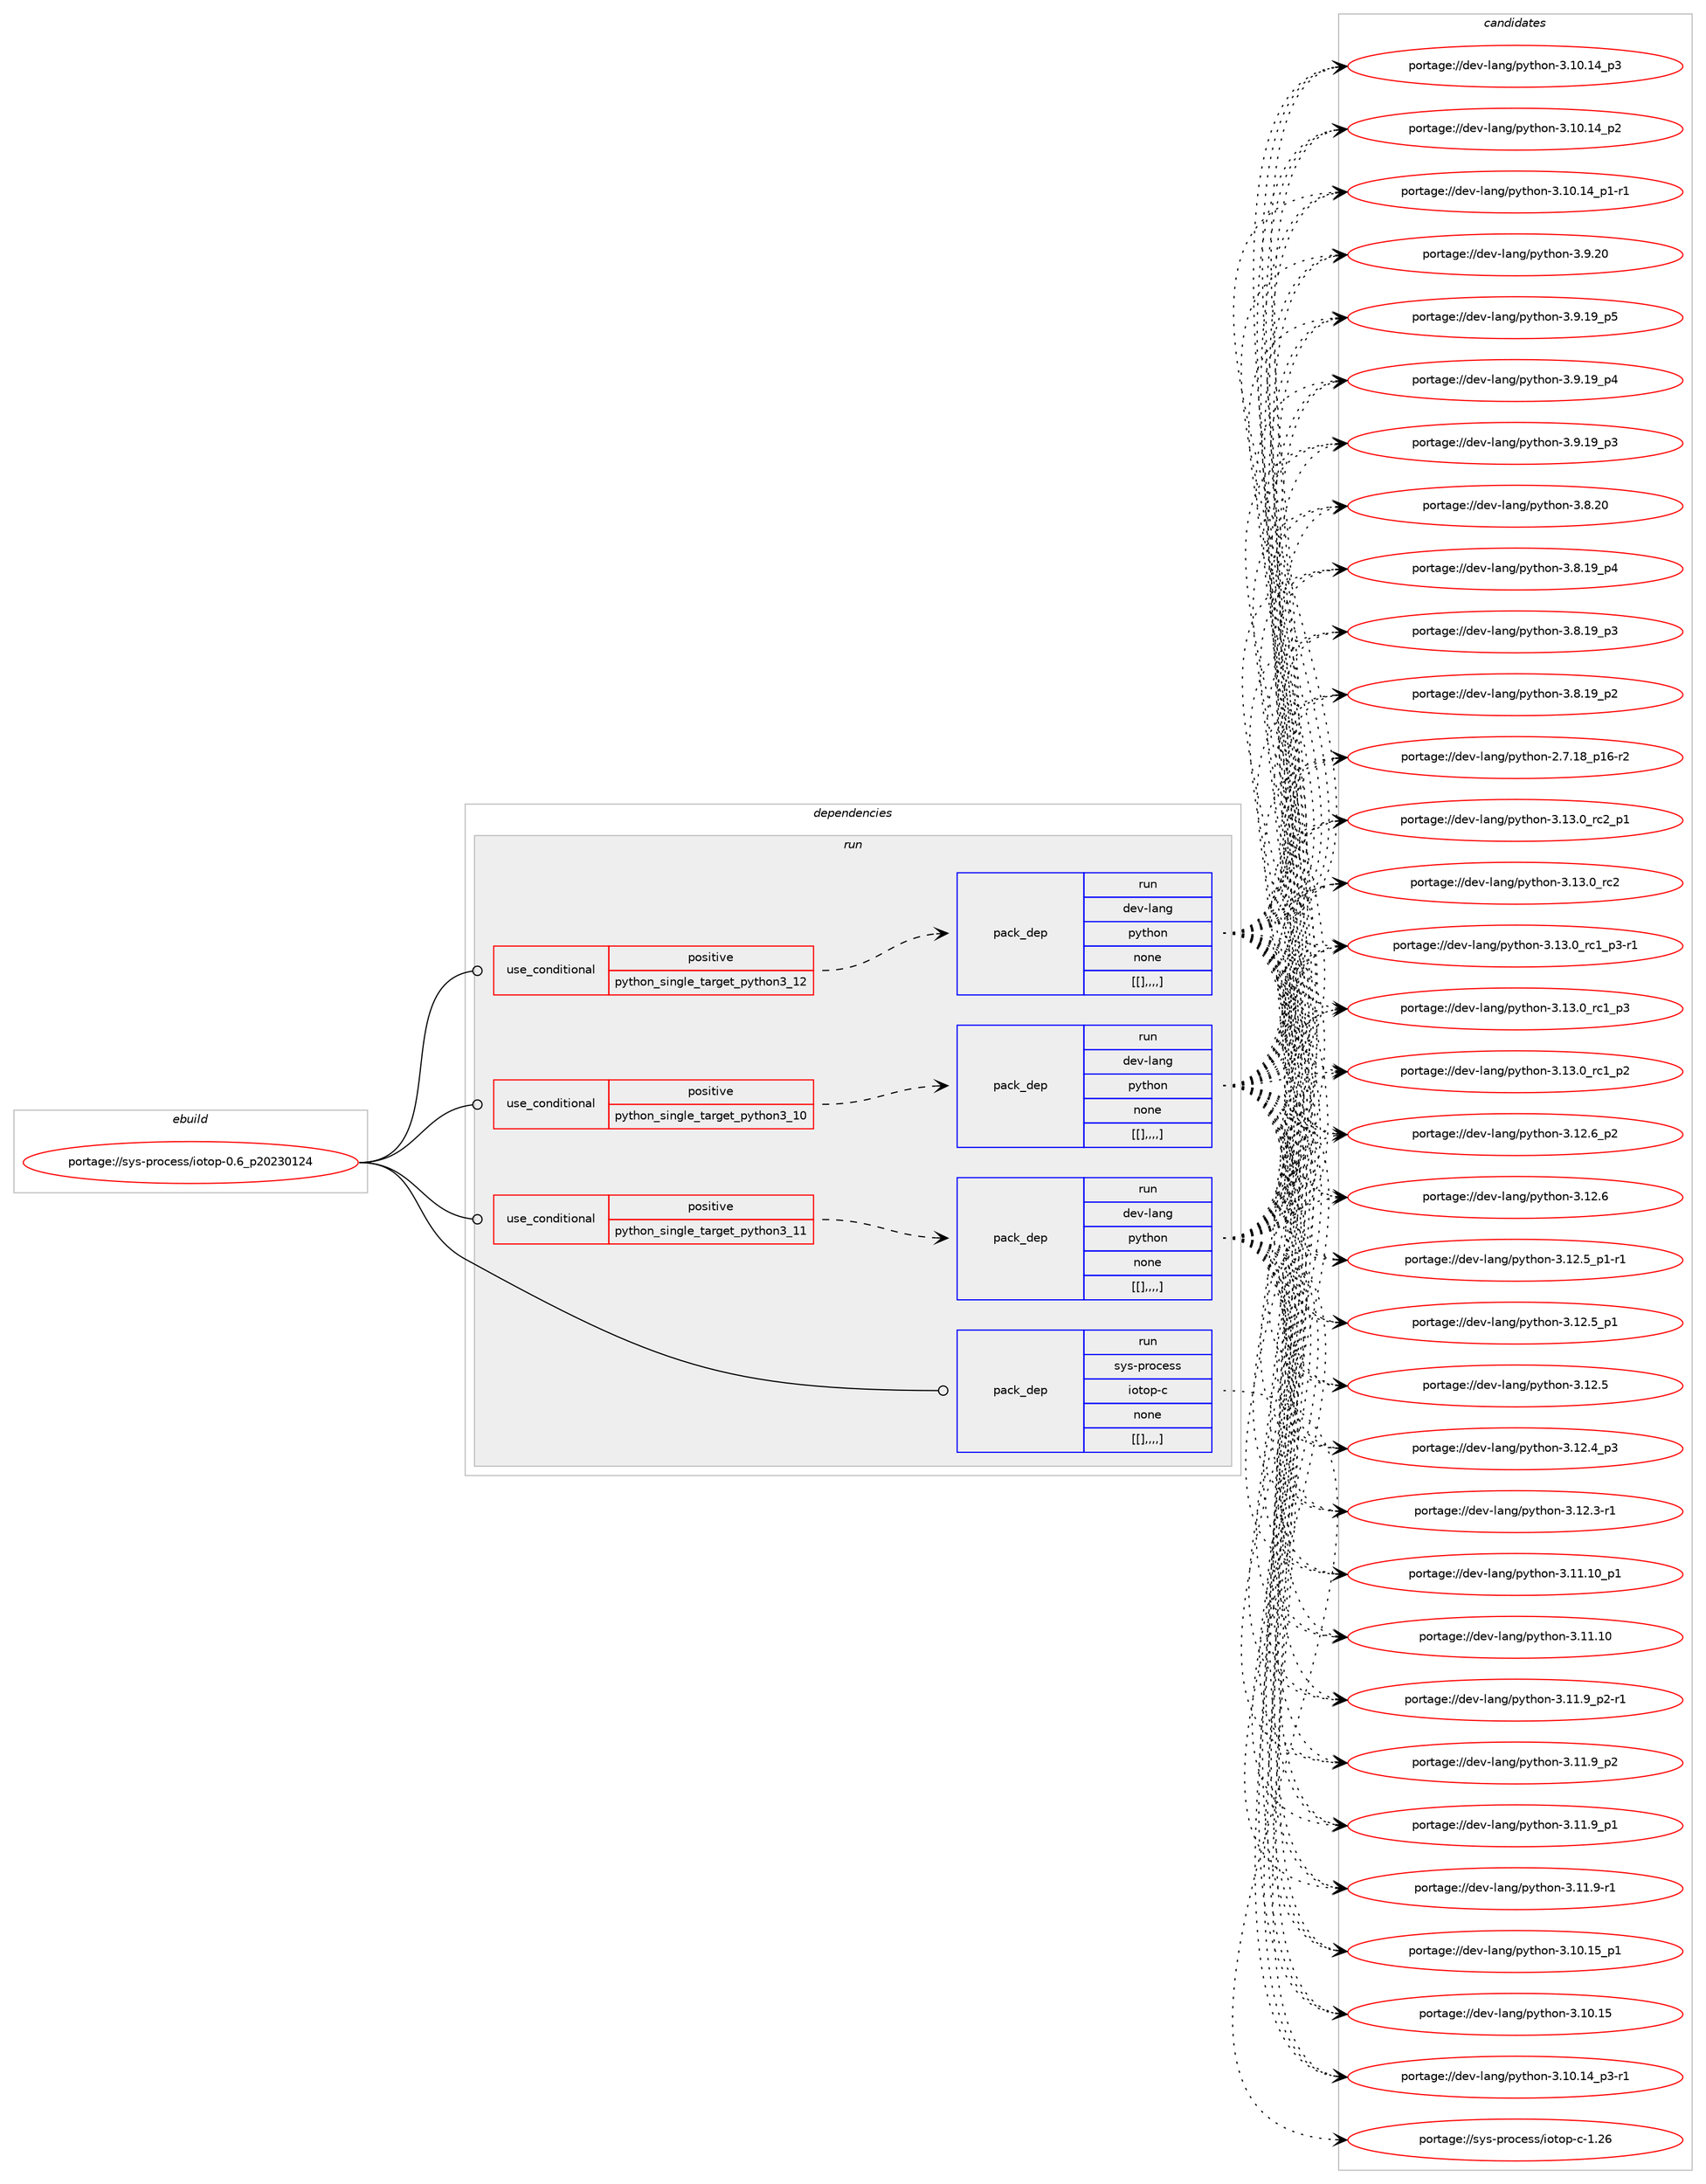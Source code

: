 digraph prolog {

# *************
# Graph options
# *************

newrank=true;
concentrate=true;
compound=true;
graph [rankdir=LR,fontname=Helvetica,fontsize=10,ranksep=1.5];#, ranksep=2.5, nodesep=0.2];
edge  [arrowhead=vee];
node  [fontname=Helvetica,fontsize=10];

# **********
# The ebuild
# **********

subgraph cluster_leftcol {
color=gray;
label=<<i>ebuild</i>>;
id [label="portage://sys-process/iotop-0.6_p20230124", color=red, width=4, href="../sys-process/iotop-0.6_p20230124.svg"];
}

# ****************
# The dependencies
# ****************

subgraph cluster_midcol {
color=gray;
label=<<i>dependencies</i>>;
subgraph cluster_compile {
fillcolor="#eeeeee";
style=filled;
label=<<i>compile</i>>;
}
subgraph cluster_compileandrun {
fillcolor="#eeeeee";
style=filled;
label=<<i>compile and run</i>>;
}
subgraph cluster_run {
fillcolor="#eeeeee";
style=filled;
label=<<i>run</i>>;
subgraph cond10775 {
dependency28926 [label=<<TABLE BORDER="0" CELLBORDER="1" CELLSPACING="0" CELLPADDING="4"><TR><TD ROWSPAN="3" CELLPADDING="10">use_conditional</TD></TR><TR><TD>positive</TD></TR><TR><TD>python_single_target_python3_10</TD></TR></TABLE>>, shape=none, color=red];
subgraph pack18073 {
dependency28927 [label=<<TABLE BORDER="0" CELLBORDER="1" CELLSPACING="0" CELLPADDING="4" WIDTH="220"><TR><TD ROWSPAN="6" CELLPADDING="30">pack_dep</TD></TR><TR><TD WIDTH="110">run</TD></TR><TR><TD>dev-lang</TD></TR><TR><TD>python</TD></TR><TR><TD>none</TD></TR><TR><TD>[[],,,,]</TD></TR></TABLE>>, shape=none, color=blue];
}
dependency28926:e -> dependency28927:w [weight=20,style="dashed",arrowhead="vee"];
}
id:e -> dependency28926:w [weight=20,style="solid",arrowhead="odot"];
subgraph cond10776 {
dependency28928 [label=<<TABLE BORDER="0" CELLBORDER="1" CELLSPACING="0" CELLPADDING="4"><TR><TD ROWSPAN="3" CELLPADDING="10">use_conditional</TD></TR><TR><TD>positive</TD></TR><TR><TD>python_single_target_python3_11</TD></TR></TABLE>>, shape=none, color=red];
subgraph pack18074 {
dependency28929 [label=<<TABLE BORDER="0" CELLBORDER="1" CELLSPACING="0" CELLPADDING="4" WIDTH="220"><TR><TD ROWSPAN="6" CELLPADDING="30">pack_dep</TD></TR><TR><TD WIDTH="110">run</TD></TR><TR><TD>dev-lang</TD></TR><TR><TD>python</TD></TR><TR><TD>none</TD></TR><TR><TD>[[],,,,]</TD></TR></TABLE>>, shape=none, color=blue];
}
dependency28928:e -> dependency28929:w [weight=20,style="dashed",arrowhead="vee"];
}
id:e -> dependency28928:w [weight=20,style="solid",arrowhead="odot"];
subgraph cond10777 {
dependency28930 [label=<<TABLE BORDER="0" CELLBORDER="1" CELLSPACING="0" CELLPADDING="4"><TR><TD ROWSPAN="3" CELLPADDING="10">use_conditional</TD></TR><TR><TD>positive</TD></TR><TR><TD>python_single_target_python3_12</TD></TR></TABLE>>, shape=none, color=red];
subgraph pack18075 {
dependency28931 [label=<<TABLE BORDER="0" CELLBORDER="1" CELLSPACING="0" CELLPADDING="4" WIDTH="220"><TR><TD ROWSPAN="6" CELLPADDING="30">pack_dep</TD></TR><TR><TD WIDTH="110">run</TD></TR><TR><TD>dev-lang</TD></TR><TR><TD>python</TD></TR><TR><TD>none</TD></TR><TR><TD>[[],,,,]</TD></TR></TABLE>>, shape=none, color=blue];
}
dependency28930:e -> dependency28931:w [weight=20,style="dashed",arrowhead="vee"];
}
id:e -> dependency28930:w [weight=20,style="solid",arrowhead="odot"];
subgraph pack18076 {
dependency28932 [label=<<TABLE BORDER="0" CELLBORDER="1" CELLSPACING="0" CELLPADDING="4" WIDTH="220"><TR><TD ROWSPAN="6" CELLPADDING="30">pack_dep</TD></TR><TR><TD WIDTH="110">run</TD></TR><TR><TD>sys-process</TD></TR><TR><TD>iotop-c</TD></TR><TR><TD>none</TD></TR><TR><TD>[[],,,,]</TD></TR></TABLE>>, shape=none, color=blue];
}
id:e -> dependency28932:w [weight=20,style="solid",arrowhead="odot"];
}
}

# **************
# The candidates
# **************

subgraph cluster_choices {
rank=same;
color=gray;
label=<<i>candidates</i>>;

subgraph choice18073 {
color=black;
nodesep=1;
choice100101118451089711010347112121116104111110455146495146489511499509511249 [label="portage://dev-lang/python-3.13.0_rc2_p1", color=red, width=4,href="../dev-lang/python-3.13.0_rc2_p1.svg"];
choice10010111845108971101034711212111610411111045514649514648951149950 [label="portage://dev-lang/python-3.13.0_rc2", color=red, width=4,href="../dev-lang/python-3.13.0_rc2.svg"];
choice1001011184510897110103471121211161041111104551464951464895114994995112514511449 [label="portage://dev-lang/python-3.13.0_rc1_p3-r1", color=red, width=4,href="../dev-lang/python-3.13.0_rc1_p3-r1.svg"];
choice100101118451089711010347112121116104111110455146495146489511499499511251 [label="portage://dev-lang/python-3.13.0_rc1_p3", color=red, width=4,href="../dev-lang/python-3.13.0_rc1_p3.svg"];
choice100101118451089711010347112121116104111110455146495146489511499499511250 [label="portage://dev-lang/python-3.13.0_rc1_p2", color=red, width=4,href="../dev-lang/python-3.13.0_rc1_p2.svg"];
choice100101118451089711010347112121116104111110455146495046549511250 [label="portage://dev-lang/python-3.12.6_p2", color=red, width=4,href="../dev-lang/python-3.12.6_p2.svg"];
choice10010111845108971101034711212111610411111045514649504654 [label="portage://dev-lang/python-3.12.6", color=red, width=4,href="../dev-lang/python-3.12.6.svg"];
choice1001011184510897110103471121211161041111104551464950465395112494511449 [label="portage://dev-lang/python-3.12.5_p1-r1", color=red, width=4,href="../dev-lang/python-3.12.5_p1-r1.svg"];
choice100101118451089711010347112121116104111110455146495046539511249 [label="portage://dev-lang/python-3.12.5_p1", color=red, width=4,href="../dev-lang/python-3.12.5_p1.svg"];
choice10010111845108971101034711212111610411111045514649504653 [label="portage://dev-lang/python-3.12.5", color=red, width=4,href="../dev-lang/python-3.12.5.svg"];
choice100101118451089711010347112121116104111110455146495046529511251 [label="portage://dev-lang/python-3.12.4_p3", color=red, width=4,href="../dev-lang/python-3.12.4_p3.svg"];
choice100101118451089711010347112121116104111110455146495046514511449 [label="portage://dev-lang/python-3.12.3-r1", color=red, width=4,href="../dev-lang/python-3.12.3-r1.svg"];
choice10010111845108971101034711212111610411111045514649494649489511249 [label="portage://dev-lang/python-3.11.10_p1", color=red, width=4,href="../dev-lang/python-3.11.10_p1.svg"];
choice1001011184510897110103471121211161041111104551464949464948 [label="portage://dev-lang/python-3.11.10", color=red, width=4,href="../dev-lang/python-3.11.10.svg"];
choice1001011184510897110103471121211161041111104551464949465795112504511449 [label="portage://dev-lang/python-3.11.9_p2-r1", color=red, width=4,href="../dev-lang/python-3.11.9_p2-r1.svg"];
choice100101118451089711010347112121116104111110455146494946579511250 [label="portage://dev-lang/python-3.11.9_p2", color=red, width=4,href="../dev-lang/python-3.11.9_p2.svg"];
choice100101118451089711010347112121116104111110455146494946579511249 [label="portage://dev-lang/python-3.11.9_p1", color=red, width=4,href="../dev-lang/python-3.11.9_p1.svg"];
choice100101118451089711010347112121116104111110455146494946574511449 [label="portage://dev-lang/python-3.11.9-r1", color=red, width=4,href="../dev-lang/python-3.11.9-r1.svg"];
choice10010111845108971101034711212111610411111045514649484649539511249 [label="portage://dev-lang/python-3.10.15_p1", color=red, width=4,href="../dev-lang/python-3.10.15_p1.svg"];
choice1001011184510897110103471121211161041111104551464948464953 [label="portage://dev-lang/python-3.10.15", color=red, width=4,href="../dev-lang/python-3.10.15.svg"];
choice100101118451089711010347112121116104111110455146494846495295112514511449 [label="portage://dev-lang/python-3.10.14_p3-r1", color=red, width=4,href="../dev-lang/python-3.10.14_p3-r1.svg"];
choice10010111845108971101034711212111610411111045514649484649529511251 [label="portage://dev-lang/python-3.10.14_p3", color=red, width=4,href="../dev-lang/python-3.10.14_p3.svg"];
choice10010111845108971101034711212111610411111045514649484649529511250 [label="portage://dev-lang/python-3.10.14_p2", color=red, width=4,href="../dev-lang/python-3.10.14_p2.svg"];
choice100101118451089711010347112121116104111110455146494846495295112494511449 [label="portage://dev-lang/python-3.10.14_p1-r1", color=red, width=4,href="../dev-lang/python-3.10.14_p1-r1.svg"];
choice10010111845108971101034711212111610411111045514657465048 [label="portage://dev-lang/python-3.9.20", color=red, width=4,href="../dev-lang/python-3.9.20.svg"];
choice100101118451089711010347112121116104111110455146574649579511253 [label="portage://dev-lang/python-3.9.19_p5", color=red, width=4,href="../dev-lang/python-3.9.19_p5.svg"];
choice100101118451089711010347112121116104111110455146574649579511252 [label="portage://dev-lang/python-3.9.19_p4", color=red, width=4,href="../dev-lang/python-3.9.19_p4.svg"];
choice100101118451089711010347112121116104111110455146574649579511251 [label="portage://dev-lang/python-3.9.19_p3", color=red, width=4,href="../dev-lang/python-3.9.19_p3.svg"];
choice10010111845108971101034711212111610411111045514656465048 [label="portage://dev-lang/python-3.8.20", color=red, width=4,href="../dev-lang/python-3.8.20.svg"];
choice100101118451089711010347112121116104111110455146564649579511252 [label="portage://dev-lang/python-3.8.19_p4", color=red, width=4,href="../dev-lang/python-3.8.19_p4.svg"];
choice100101118451089711010347112121116104111110455146564649579511251 [label="portage://dev-lang/python-3.8.19_p3", color=red, width=4,href="../dev-lang/python-3.8.19_p3.svg"];
choice100101118451089711010347112121116104111110455146564649579511250 [label="portage://dev-lang/python-3.8.19_p2", color=red, width=4,href="../dev-lang/python-3.8.19_p2.svg"];
choice100101118451089711010347112121116104111110455046554649569511249544511450 [label="portage://dev-lang/python-2.7.18_p16-r2", color=red, width=4,href="../dev-lang/python-2.7.18_p16-r2.svg"];
dependency28927:e -> choice100101118451089711010347112121116104111110455146495146489511499509511249:w [style=dotted,weight="100"];
dependency28927:e -> choice10010111845108971101034711212111610411111045514649514648951149950:w [style=dotted,weight="100"];
dependency28927:e -> choice1001011184510897110103471121211161041111104551464951464895114994995112514511449:w [style=dotted,weight="100"];
dependency28927:e -> choice100101118451089711010347112121116104111110455146495146489511499499511251:w [style=dotted,weight="100"];
dependency28927:e -> choice100101118451089711010347112121116104111110455146495146489511499499511250:w [style=dotted,weight="100"];
dependency28927:e -> choice100101118451089711010347112121116104111110455146495046549511250:w [style=dotted,weight="100"];
dependency28927:e -> choice10010111845108971101034711212111610411111045514649504654:w [style=dotted,weight="100"];
dependency28927:e -> choice1001011184510897110103471121211161041111104551464950465395112494511449:w [style=dotted,weight="100"];
dependency28927:e -> choice100101118451089711010347112121116104111110455146495046539511249:w [style=dotted,weight="100"];
dependency28927:e -> choice10010111845108971101034711212111610411111045514649504653:w [style=dotted,weight="100"];
dependency28927:e -> choice100101118451089711010347112121116104111110455146495046529511251:w [style=dotted,weight="100"];
dependency28927:e -> choice100101118451089711010347112121116104111110455146495046514511449:w [style=dotted,weight="100"];
dependency28927:e -> choice10010111845108971101034711212111610411111045514649494649489511249:w [style=dotted,weight="100"];
dependency28927:e -> choice1001011184510897110103471121211161041111104551464949464948:w [style=dotted,weight="100"];
dependency28927:e -> choice1001011184510897110103471121211161041111104551464949465795112504511449:w [style=dotted,weight="100"];
dependency28927:e -> choice100101118451089711010347112121116104111110455146494946579511250:w [style=dotted,weight="100"];
dependency28927:e -> choice100101118451089711010347112121116104111110455146494946579511249:w [style=dotted,weight="100"];
dependency28927:e -> choice100101118451089711010347112121116104111110455146494946574511449:w [style=dotted,weight="100"];
dependency28927:e -> choice10010111845108971101034711212111610411111045514649484649539511249:w [style=dotted,weight="100"];
dependency28927:e -> choice1001011184510897110103471121211161041111104551464948464953:w [style=dotted,weight="100"];
dependency28927:e -> choice100101118451089711010347112121116104111110455146494846495295112514511449:w [style=dotted,weight="100"];
dependency28927:e -> choice10010111845108971101034711212111610411111045514649484649529511251:w [style=dotted,weight="100"];
dependency28927:e -> choice10010111845108971101034711212111610411111045514649484649529511250:w [style=dotted,weight="100"];
dependency28927:e -> choice100101118451089711010347112121116104111110455146494846495295112494511449:w [style=dotted,weight="100"];
dependency28927:e -> choice10010111845108971101034711212111610411111045514657465048:w [style=dotted,weight="100"];
dependency28927:e -> choice100101118451089711010347112121116104111110455146574649579511253:w [style=dotted,weight="100"];
dependency28927:e -> choice100101118451089711010347112121116104111110455146574649579511252:w [style=dotted,weight="100"];
dependency28927:e -> choice100101118451089711010347112121116104111110455146574649579511251:w [style=dotted,weight="100"];
dependency28927:e -> choice10010111845108971101034711212111610411111045514656465048:w [style=dotted,weight="100"];
dependency28927:e -> choice100101118451089711010347112121116104111110455146564649579511252:w [style=dotted,weight="100"];
dependency28927:e -> choice100101118451089711010347112121116104111110455146564649579511251:w [style=dotted,weight="100"];
dependency28927:e -> choice100101118451089711010347112121116104111110455146564649579511250:w [style=dotted,weight="100"];
dependency28927:e -> choice100101118451089711010347112121116104111110455046554649569511249544511450:w [style=dotted,weight="100"];
}
subgraph choice18074 {
color=black;
nodesep=1;
choice100101118451089711010347112121116104111110455146495146489511499509511249 [label="portage://dev-lang/python-3.13.0_rc2_p1", color=red, width=4,href="../dev-lang/python-3.13.0_rc2_p1.svg"];
choice10010111845108971101034711212111610411111045514649514648951149950 [label="portage://dev-lang/python-3.13.0_rc2", color=red, width=4,href="../dev-lang/python-3.13.0_rc2.svg"];
choice1001011184510897110103471121211161041111104551464951464895114994995112514511449 [label="portage://dev-lang/python-3.13.0_rc1_p3-r1", color=red, width=4,href="../dev-lang/python-3.13.0_rc1_p3-r1.svg"];
choice100101118451089711010347112121116104111110455146495146489511499499511251 [label="portage://dev-lang/python-3.13.0_rc1_p3", color=red, width=4,href="../dev-lang/python-3.13.0_rc1_p3.svg"];
choice100101118451089711010347112121116104111110455146495146489511499499511250 [label="portage://dev-lang/python-3.13.0_rc1_p2", color=red, width=4,href="../dev-lang/python-3.13.0_rc1_p2.svg"];
choice100101118451089711010347112121116104111110455146495046549511250 [label="portage://dev-lang/python-3.12.6_p2", color=red, width=4,href="../dev-lang/python-3.12.6_p2.svg"];
choice10010111845108971101034711212111610411111045514649504654 [label="portage://dev-lang/python-3.12.6", color=red, width=4,href="../dev-lang/python-3.12.6.svg"];
choice1001011184510897110103471121211161041111104551464950465395112494511449 [label="portage://dev-lang/python-3.12.5_p1-r1", color=red, width=4,href="../dev-lang/python-3.12.5_p1-r1.svg"];
choice100101118451089711010347112121116104111110455146495046539511249 [label="portage://dev-lang/python-3.12.5_p1", color=red, width=4,href="../dev-lang/python-3.12.5_p1.svg"];
choice10010111845108971101034711212111610411111045514649504653 [label="portage://dev-lang/python-3.12.5", color=red, width=4,href="../dev-lang/python-3.12.5.svg"];
choice100101118451089711010347112121116104111110455146495046529511251 [label="portage://dev-lang/python-3.12.4_p3", color=red, width=4,href="../dev-lang/python-3.12.4_p3.svg"];
choice100101118451089711010347112121116104111110455146495046514511449 [label="portage://dev-lang/python-3.12.3-r1", color=red, width=4,href="../dev-lang/python-3.12.3-r1.svg"];
choice10010111845108971101034711212111610411111045514649494649489511249 [label="portage://dev-lang/python-3.11.10_p1", color=red, width=4,href="../dev-lang/python-3.11.10_p1.svg"];
choice1001011184510897110103471121211161041111104551464949464948 [label="portage://dev-lang/python-3.11.10", color=red, width=4,href="../dev-lang/python-3.11.10.svg"];
choice1001011184510897110103471121211161041111104551464949465795112504511449 [label="portage://dev-lang/python-3.11.9_p2-r1", color=red, width=4,href="../dev-lang/python-3.11.9_p2-r1.svg"];
choice100101118451089711010347112121116104111110455146494946579511250 [label="portage://dev-lang/python-3.11.9_p2", color=red, width=4,href="../dev-lang/python-3.11.9_p2.svg"];
choice100101118451089711010347112121116104111110455146494946579511249 [label="portage://dev-lang/python-3.11.9_p1", color=red, width=4,href="../dev-lang/python-3.11.9_p1.svg"];
choice100101118451089711010347112121116104111110455146494946574511449 [label="portage://dev-lang/python-3.11.9-r1", color=red, width=4,href="../dev-lang/python-3.11.9-r1.svg"];
choice10010111845108971101034711212111610411111045514649484649539511249 [label="portage://dev-lang/python-3.10.15_p1", color=red, width=4,href="../dev-lang/python-3.10.15_p1.svg"];
choice1001011184510897110103471121211161041111104551464948464953 [label="portage://dev-lang/python-3.10.15", color=red, width=4,href="../dev-lang/python-3.10.15.svg"];
choice100101118451089711010347112121116104111110455146494846495295112514511449 [label="portage://dev-lang/python-3.10.14_p3-r1", color=red, width=4,href="../dev-lang/python-3.10.14_p3-r1.svg"];
choice10010111845108971101034711212111610411111045514649484649529511251 [label="portage://dev-lang/python-3.10.14_p3", color=red, width=4,href="../dev-lang/python-3.10.14_p3.svg"];
choice10010111845108971101034711212111610411111045514649484649529511250 [label="portage://dev-lang/python-3.10.14_p2", color=red, width=4,href="../dev-lang/python-3.10.14_p2.svg"];
choice100101118451089711010347112121116104111110455146494846495295112494511449 [label="portage://dev-lang/python-3.10.14_p1-r1", color=red, width=4,href="../dev-lang/python-3.10.14_p1-r1.svg"];
choice10010111845108971101034711212111610411111045514657465048 [label="portage://dev-lang/python-3.9.20", color=red, width=4,href="../dev-lang/python-3.9.20.svg"];
choice100101118451089711010347112121116104111110455146574649579511253 [label="portage://dev-lang/python-3.9.19_p5", color=red, width=4,href="../dev-lang/python-3.9.19_p5.svg"];
choice100101118451089711010347112121116104111110455146574649579511252 [label="portage://dev-lang/python-3.9.19_p4", color=red, width=4,href="../dev-lang/python-3.9.19_p4.svg"];
choice100101118451089711010347112121116104111110455146574649579511251 [label="portage://dev-lang/python-3.9.19_p3", color=red, width=4,href="../dev-lang/python-3.9.19_p3.svg"];
choice10010111845108971101034711212111610411111045514656465048 [label="portage://dev-lang/python-3.8.20", color=red, width=4,href="../dev-lang/python-3.8.20.svg"];
choice100101118451089711010347112121116104111110455146564649579511252 [label="portage://dev-lang/python-3.8.19_p4", color=red, width=4,href="../dev-lang/python-3.8.19_p4.svg"];
choice100101118451089711010347112121116104111110455146564649579511251 [label="portage://dev-lang/python-3.8.19_p3", color=red, width=4,href="../dev-lang/python-3.8.19_p3.svg"];
choice100101118451089711010347112121116104111110455146564649579511250 [label="portage://dev-lang/python-3.8.19_p2", color=red, width=4,href="../dev-lang/python-3.8.19_p2.svg"];
choice100101118451089711010347112121116104111110455046554649569511249544511450 [label="portage://dev-lang/python-2.7.18_p16-r2", color=red, width=4,href="../dev-lang/python-2.7.18_p16-r2.svg"];
dependency28929:e -> choice100101118451089711010347112121116104111110455146495146489511499509511249:w [style=dotted,weight="100"];
dependency28929:e -> choice10010111845108971101034711212111610411111045514649514648951149950:w [style=dotted,weight="100"];
dependency28929:e -> choice1001011184510897110103471121211161041111104551464951464895114994995112514511449:w [style=dotted,weight="100"];
dependency28929:e -> choice100101118451089711010347112121116104111110455146495146489511499499511251:w [style=dotted,weight="100"];
dependency28929:e -> choice100101118451089711010347112121116104111110455146495146489511499499511250:w [style=dotted,weight="100"];
dependency28929:e -> choice100101118451089711010347112121116104111110455146495046549511250:w [style=dotted,weight="100"];
dependency28929:e -> choice10010111845108971101034711212111610411111045514649504654:w [style=dotted,weight="100"];
dependency28929:e -> choice1001011184510897110103471121211161041111104551464950465395112494511449:w [style=dotted,weight="100"];
dependency28929:e -> choice100101118451089711010347112121116104111110455146495046539511249:w [style=dotted,weight="100"];
dependency28929:e -> choice10010111845108971101034711212111610411111045514649504653:w [style=dotted,weight="100"];
dependency28929:e -> choice100101118451089711010347112121116104111110455146495046529511251:w [style=dotted,weight="100"];
dependency28929:e -> choice100101118451089711010347112121116104111110455146495046514511449:w [style=dotted,weight="100"];
dependency28929:e -> choice10010111845108971101034711212111610411111045514649494649489511249:w [style=dotted,weight="100"];
dependency28929:e -> choice1001011184510897110103471121211161041111104551464949464948:w [style=dotted,weight="100"];
dependency28929:e -> choice1001011184510897110103471121211161041111104551464949465795112504511449:w [style=dotted,weight="100"];
dependency28929:e -> choice100101118451089711010347112121116104111110455146494946579511250:w [style=dotted,weight="100"];
dependency28929:e -> choice100101118451089711010347112121116104111110455146494946579511249:w [style=dotted,weight="100"];
dependency28929:e -> choice100101118451089711010347112121116104111110455146494946574511449:w [style=dotted,weight="100"];
dependency28929:e -> choice10010111845108971101034711212111610411111045514649484649539511249:w [style=dotted,weight="100"];
dependency28929:e -> choice1001011184510897110103471121211161041111104551464948464953:w [style=dotted,weight="100"];
dependency28929:e -> choice100101118451089711010347112121116104111110455146494846495295112514511449:w [style=dotted,weight="100"];
dependency28929:e -> choice10010111845108971101034711212111610411111045514649484649529511251:w [style=dotted,weight="100"];
dependency28929:e -> choice10010111845108971101034711212111610411111045514649484649529511250:w [style=dotted,weight="100"];
dependency28929:e -> choice100101118451089711010347112121116104111110455146494846495295112494511449:w [style=dotted,weight="100"];
dependency28929:e -> choice10010111845108971101034711212111610411111045514657465048:w [style=dotted,weight="100"];
dependency28929:e -> choice100101118451089711010347112121116104111110455146574649579511253:w [style=dotted,weight="100"];
dependency28929:e -> choice100101118451089711010347112121116104111110455146574649579511252:w [style=dotted,weight="100"];
dependency28929:e -> choice100101118451089711010347112121116104111110455146574649579511251:w [style=dotted,weight="100"];
dependency28929:e -> choice10010111845108971101034711212111610411111045514656465048:w [style=dotted,weight="100"];
dependency28929:e -> choice100101118451089711010347112121116104111110455146564649579511252:w [style=dotted,weight="100"];
dependency28929:e -> choice100101118451089711010347112121116104111110455146564649579511251:w [style=dotted,weight="100"];
dependency28929:e -> choice100101118451089711010347112121116104111110455146564649579511250:w [style=dotted,weight="100"];
dependency28929:e -> choice100101118451089711010347112121116104111110455046554649569511249544511450:w [style=dotted,weight="100"];
}
subgraph choice18075 {
color=black;
nodesep=1;
choice100101118451089711010347112121116104111110455146495146489511499509511249 [label="portage://dev-lang/python-3.13.0_rc2_p1", color=red, width=4,href="../dev-lang/python-3.13.0_rc2_p1.svg"];
choice10010111845108971101034711212111610411111045514649514648951149950 [label="portage://dev-lang/python-3.13.0_rc2", color=red, width=4,href="../dev-lang/python-3.13.0_rc2.svg"];
choice1001011184510897110103471121211161041111104551464951464895114994995112514511449 [label="portage://dev-lang/python-3.13.0_rc1_p3-r1", color=red, width=4,href="../dev-lang/python-3.13.0_rc1_p3-r1.svg"];
choice100101118451089711010347112121116104111110455146495146489511499499511251 [label="portage://dev-lang/python-3.13.0_rc1_p3", color=red, width=4,href="../dev-lang/python-3.13.0_rc1_p3.svg"];
choice100101118451089711010347112121116104111110455146495146489511499499511250 [label="portage://dev-lang/python-3.13.0_rc1_p2", color=red, width=4,href="../dev-lang/python-3.13.0_rc1_p2.svg"];
choice100101118451089711010347112121116104111110455146495046549511250 [label="portage://dev-lang/python-3.12.6_p2", color=red, width=4,href="../dev-lang/python-3.12.6_p2.svg"];
choice10010111845108971101034711212111610411111045514649504654 [label="portage://dev-lang/python-3.12.6", color=red, width=4,href="../dev-lang/python-3.12.6.svg"];
choice1001011184510897110103471121211161041111104551464950465395112494511449 [label="portage://dev-lang/python-3.12.5_p1-r1", color=red, width=4,href="../dev-lang/python-3.12.5_p1-r1.svg"];
choice100101118451089711010347112121116104111110455146495046539511249 [label="portage://dev-lang/python-3.12.5_p1", color=red, width=4,href="../dev-lang/python-3.12.5_p1.svg"];
choice10010111845108971101034711212111610411111045514649504653 [label="portage://dev-lang/python-3.12.5", color=red, width=4,href="../dev-lang/python-3.12.5.svg"];
choice100101118451089711010347112121116104111110455146495046529511251 [label="portage://dev-lang/python-3.12.4_p3", color=red, width=4,href="../dev-lang/python-3.12.4_p3.svg"];
choice100101118451089711010347112121116104111110455146495046514511449 [label="portage://dev-lang/python-3.12.3-r1", color=red, width=4,href="../dev-lang/python-3.12.3-r1.svg"];
choice10010111845108971101034711212111610411111045514649494649489511249 [label="portage://dev-lang/python-3.11.10_p1", color=red, width=4,href="../dev-lang/python-3.11.10_p1.svg"];
choice1001011184510897110103471121211161041111104551464949464948 [label="portage://dev-lang/python-3.11.10", color=red, width=4,href="../dev-lang/python-3.11.10.svg"];
choice1001011184510897110103471121211161041111104551464949465795112504511449 [label="portage://dev-lang/python-3.11.9_p2-r1", color=red, width=4,href="../dev-lang/python-3.11.9_p2-r1.svg"];
choice100101118451089711010347112121116104111110455146494946579511250 [label="portage://dev-lang/python-3.11.9_p2", color=red, width=4,href="../dev-lang/python-3.11.9_p2.svg"];
choice100101118451089711010347112121116104111110455146494946579511249 [label="portage://dev-lang/python-3.11.9_p1", color=red, width=4,href="../dev-lang/python-3.11.9_p1.svg"];
choice100101118451089711010347112121116104111110455146494946574511449 [label="portage://dev-lang/python-3.11.9-r1", color=red, width=4,href="../dev-lang/python-3.11.9-r1.svg"];
choice10010111845108971101034711212111610411111045514649484649539511249 [label="portage://dev-lang/python-3.10.15_p1", color=red, width=4,href="../dev-lang/python-3.10.15_p1.svg"];
choice1001011184510897110103471121211161041111104551464948464953 [label="portage://dev-lang/python-3.10.15", color=red, width=4,href="../dev-lang/python-3.10.15.svg"];
choice100101118451089711010347112121116104111110455146494846495295112514511449 [label="portage://dev-lang/python-3.10.14_p3-r1", color=red, width=4,href="../dev-lang/python-3.10.14_p3-r1.svg"];
choice10010111845108971101034711212111610411111045514649484649529511251 [label="portage://dev-lang/python-3.10.14_p3", color=red, width=4,href="../dev-lang/python-3.10.14_p3.svg"];
choice10010111845108971101034711212111610411111045514649484649529511250 [label="portage://dev-lang/python-3.10.14_p2", color=red, width=4,href="../dev-lang/python-3.10.14_p2.svg"];
choice100101118451089711010347112121116104111110455146494846495295112494511449 [label="portage://dev-lang/python-3.10.14_p1-r1", color=red, width=4,href="../dev-lang/python-3.10.14_p1-r1.svg"];
choice10010111845108971101034711212111610411111045514657465048 [label="portage://dev-lang/python-3.9.20", color=red, width=4,href="../dev-lang/python-3.9.20.svg"];
choice100101118451089711010347112121116104111110455146574649579511253 [label="portage://dev-lang/python-3.9.19_p5", color=red, width=4,href="../dev-lang/python-3.9.19_p5.svg"];
choice100101118451089711010347112121116104111110455146574649579511252 [label="portage://dev-lang/python-3.9.19_p4", color=red, width=4,href="../dev-lang/python-3.9.19_p4.svg"];
choice100101118451089711010347112121116104111110455146574649579511251 [label="portage://dev-lang/python-3.9.19_p3", color=red, width=4,href="../dev-lang/python-3.9.19_p3.svg"];
choice10010111845108971101034711212111610411111045514656465048 [label="portage://dev-lang/python-3.8.20", color=red, width=4,href="../dev-lang/python-3.8.20.svg"];
choice100101118451089711010347112121116104111110455146564649579511252 [label="portage://dev-lang/python-3.8.19_p4", color=red, width=4,href="../dev-lang/python-3.8.19_p4.svg"];
choice100101118451089711010347112121116104111110455146564649579511251 [label="portage://dev-lang/python-3.8.19_p3", color=red, width=4,href="../dev-lang/python-3.8.19_p3.svg"];
choice100101118451089711010347112121116104111110455146564649579511250 [label="portage://dev-lang/python-3.8.19_p2", color=red, width=4,href="../dev-lang/python-3.8.19_p2.svg"];
choice100101118451089711010347112121116104111110455046554649569511249544511450 [label="portage://dev-lang/python-2.7.18_p16-r2", color=red, width=4,href="../dev-lang/python-2.7.18_p16-r2.svg"];
dependency28931:e -> choice100101118451089711010347112121116104111110455146495146489511499509511249:w [style=dotted,weight="100"];
dependency28931:e -> choice10010111845108971101034711212111610411111045514649514648951149950:w [style=dotted,weight="100"];
dependency28931:e -> choice1001011184510897110103471121211161041111104551464951464895114994995112514511449:w [style=dotted,weight="100"];
dependency28931:e -> choice100101118451089711010347112121116104111110455146495146489511499499511251:w [style=dotted,weight="100"];
dependency28931:e -> choice100101118451089711010347112121116104111110455146495146489511499499511250:w [style=dotted,weight="100"];
dependency28931:e -> choice100101118451089711010347112121116104111110455146495046549511250:w [style=dotted,weight="100"];
dependency28931:e -> choice10010111845108971101034711212111610411111045514649504654:w [style=dotted,weight="100"];
dependency28931:e -> choice1001011184510897110103471121211161041111104551464950465395112494511449:w [style=dotted,weight="100"];
dependency28931:e -> choice100101118451089711010347112121116104111110455146495046539511249:w [style=dotted,weight="100"];
dependency28931:e -> choice10010111845108971101034711212111610411111045514649504653:w [style=dotted,weight="100"];
dependency28931:e -> choice100101118451089711010347112121116104111110455146495046529511251:w [style=dotted,weight="100"];
dependency28931:e -> choice100101118451089711010347112121116104111110455146495046514511449:w [style=dotted,weight="100"];
dependency28931:e -> choice10010111845108971101034711212111610411111045514649494649489511249:w [style=dotted,weight="100"];
dependency28931:e -> choice1001011184510897110103471121211161041111104551464949464948:w [style=dotted,weight="100"];
dependency28931:e -> choice1001011184510897110103471121211161041111104551464949465795112504511449:w [style=dotted,weight="100"];
dependency28931:e -> choice100101118451089711010347112121116104111110455146494946579511250:w [style=dotted,weight="100"];
dependency28931:e -> choice100101118451089711010347112121116104111110455146494946579511249:w [style=dotted,weight="100"];
dependency28931:e -> choice100101118451089711010347112121116104111110455146494946574511449:w [style=dotted,weight="100"];
dependency28931:e -> choice10010111845108971101034711212111610411111045514649484649539511249:w [style=dotted,weight="100"];
dependency28931:e -> choice1001011184510897110103471121211161041111104551464948464953:w [style=dotted,weight="100"];
dependency28931:e -> choice100101118451089711010347112121116104111110455146494846495295112514511449:w [style=dotted,weight="100"];
dependency28931:e -> choice10010111845108971101034711212111610411111045514649484649529511251:w [style=dotted,weight="100"];
dependency28931:e -> choice10010111845108971101034711212111610411111045514649484649529511250:w [style=dotted,weight="100"];
dependency28931:e -> choice100101118451089711010347112121116104111110455146494846495295112494511449:w [style=dotted,weight="100"];
dependency28931:e -> choice10010111845108971101034711212111610411111045514657465048:w [style=dotted,weight="100"];
dependency28931:e -> choice100101118451089711010347112121116104111110455146574649579511253:w [style=dotted,weight="100"];
dependency28931:e -> choice100101118451089711010347112121116104111110455146574649579511252:w [style=dotted,weight="100"];
dependency28931:e -> choice100101118451089711010347112121116104111110455146574649579511251:w [style=dotted,weight="100"];
dependency28931:e -> choice10010111845108971101034711212111610411111045514656465048:w [style=dotted,weight="100"];
dependency28931:e -> choice100101118451089711010347112121116104111110455146564649579511252:w [style=dotted,weight="100"];
dependency28931:e -> choice100101118451089711010347112121116104111110455146564649579511251:w [style=dotted,weight="100"];
dependency28931:e -> choice100101118451089711010347112121116104111110455146564649579511250:w [style=dotted,weight="100"];
dependency28931:e -> choice100101118451089711010347112121116104111110455046554649569511249544511450:w [style=dotted,weight="100"];
}
subgraph choice18076 {
color=black;
nodesep=1;
choice11512111545112114111991011151154710511111611111245994549465054 [label="portage://sys-process/iotop-c-1.26", color=red, width=4,href="../sys-process/iotop-c-1.26.svg"];
dependency28932:e -> choice11512111545112114111991011151154710511111611111245994549465054:w [style=dotted,weight="100"];
}
}

}
